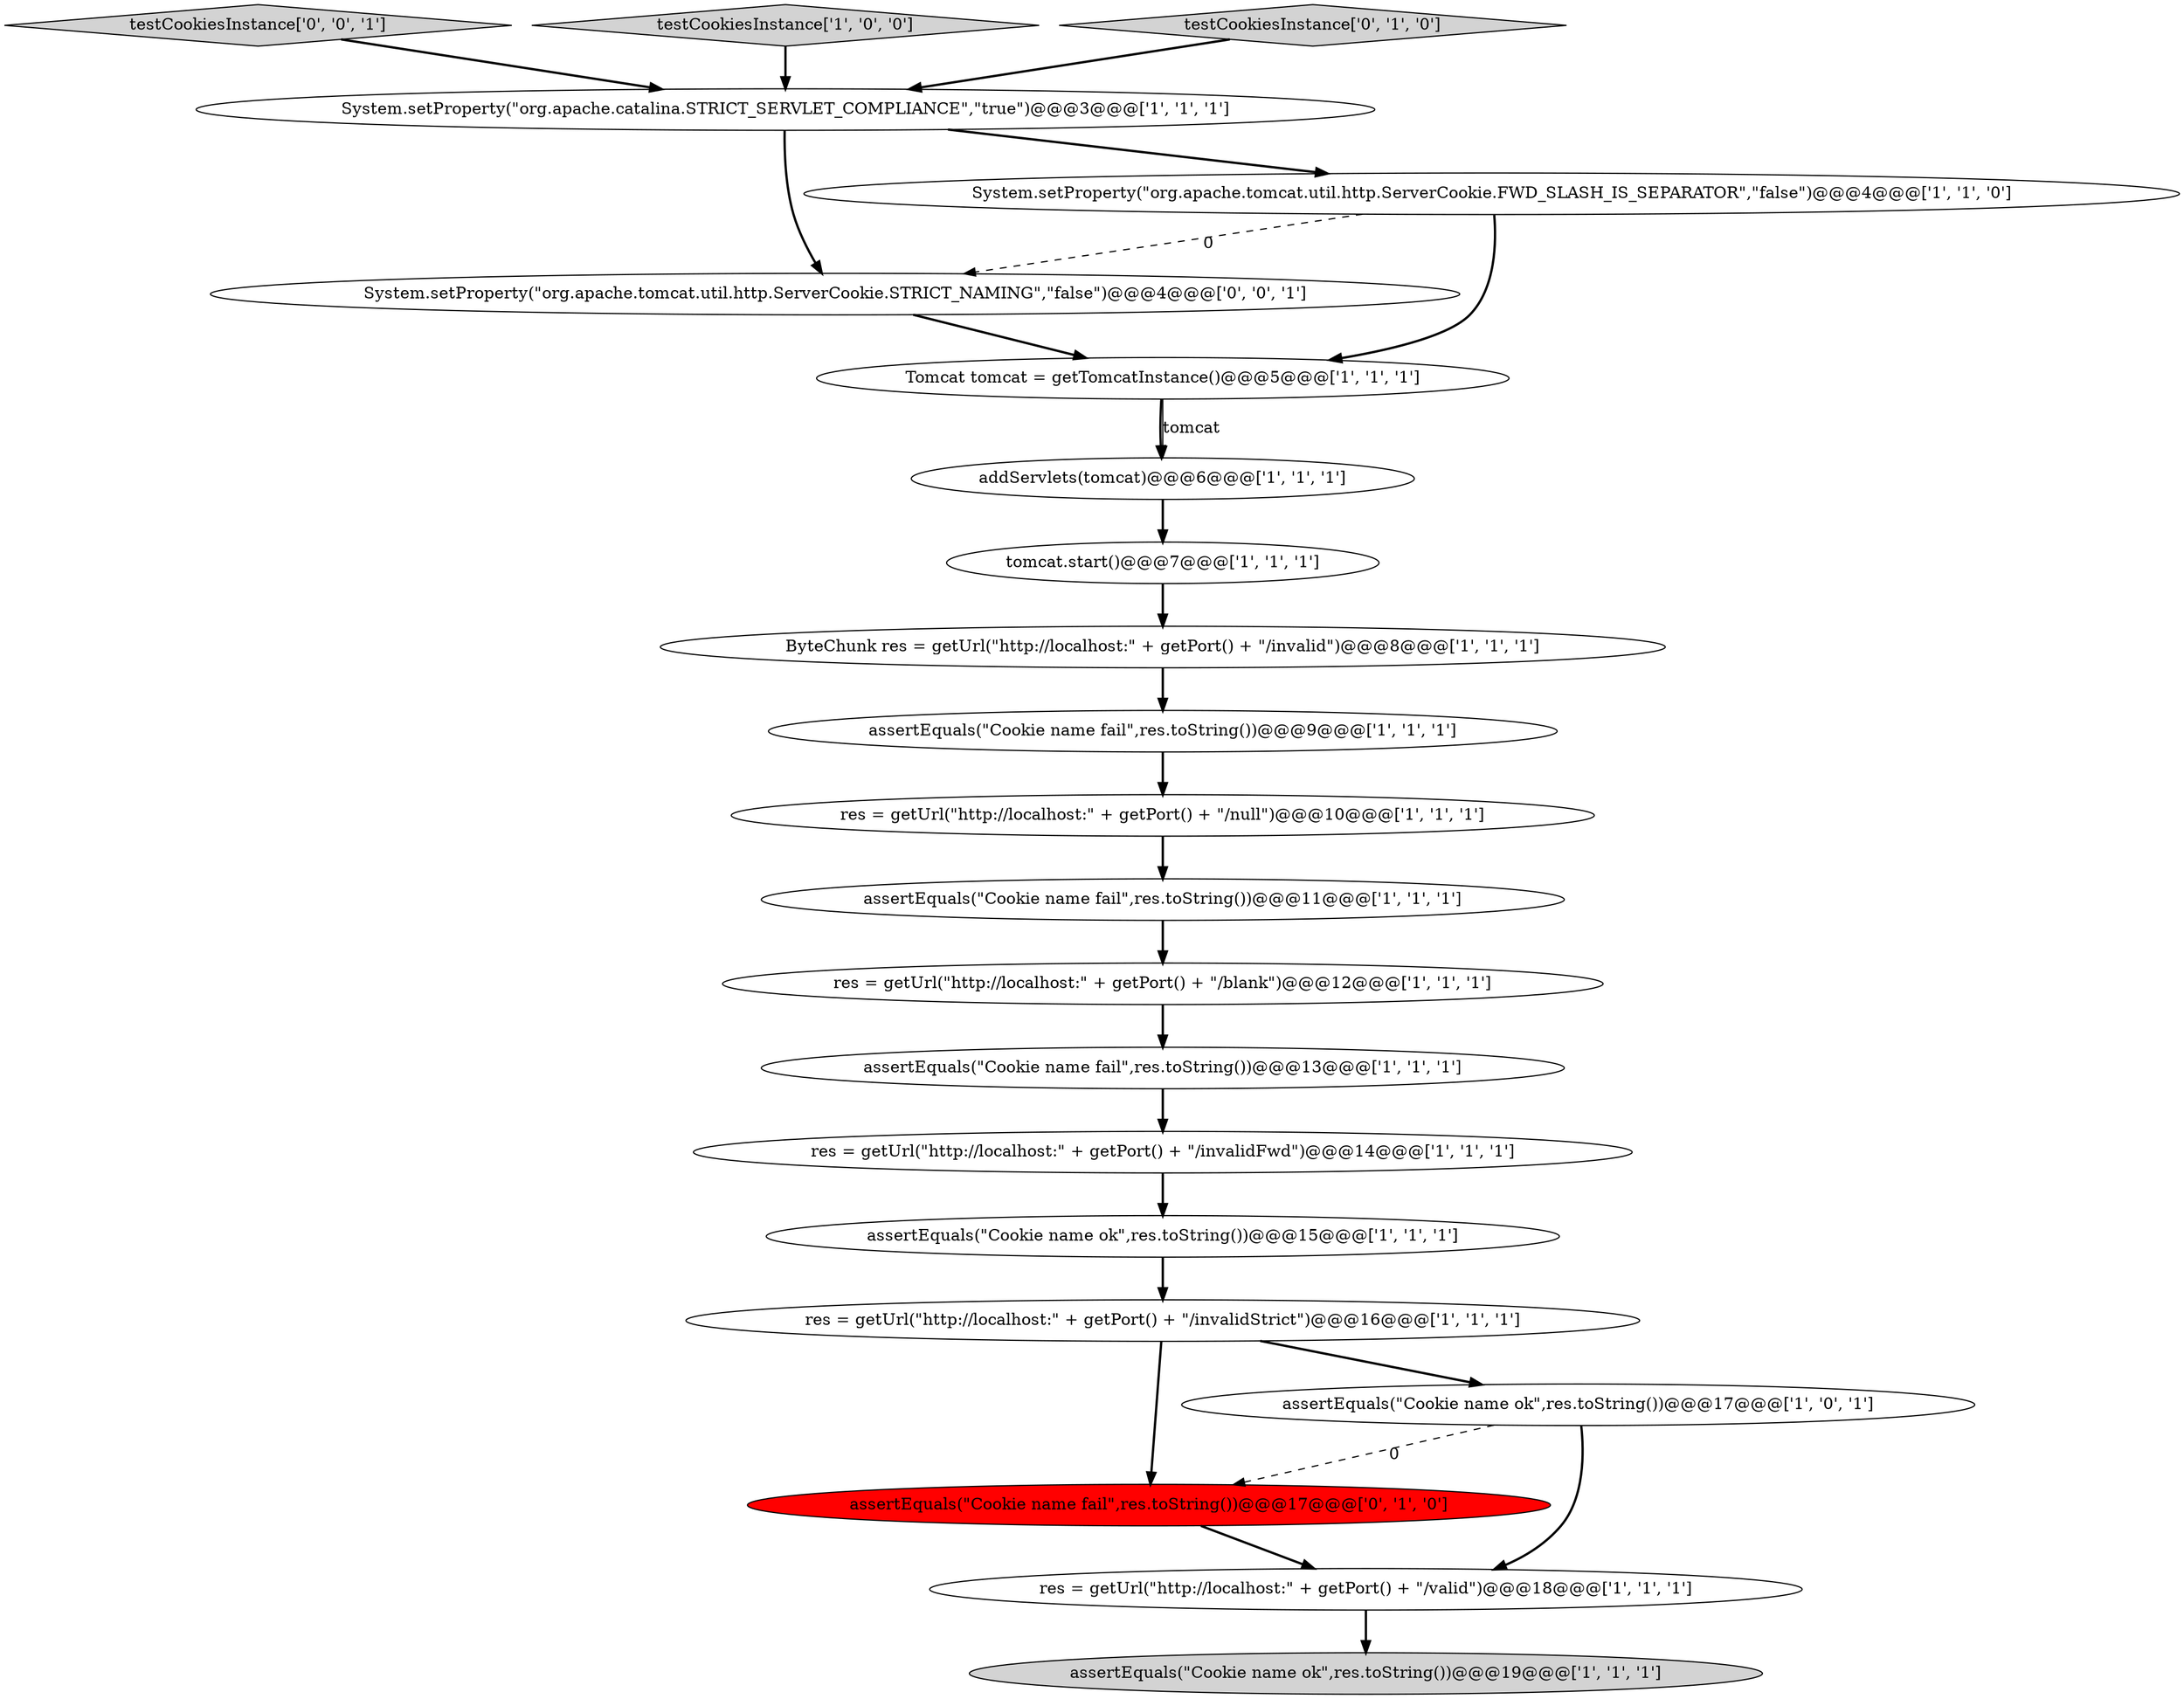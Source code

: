 digraph {
9 [style = filled, label = "res = getUrl(\"http://localhost:\" + getPort() + \"/null\")@@@10@@@['1', '1', '1']", fillcolor = white, shape = ellipse image = "AAA0AAABBB1BBB"];
11 [style = filled, label = "System.setProperty(\"org.apache.catalina.STRICT_SERVLET_COMPLIANCE\",\"true\")@@@3@@@['1', '1', '1']", fillcolor = white, shape = ellipse image = "AAA0AAABBB1BBB"];
21 [style = filled, label = "testCookiesInstance['0', '0', '1']", fillcolor = lightgray, shape = diamond image = "AAA0AAABBB3BBB"];
17 [style = filled, label = "res = getUrl(\"http://localhost:\" + getPort() + \"/invalidStrict\")@@@16@@@['1', '1', '1']", fillcolor = white, shape = ellipse image = "AAA0AAABBB1BBB"];
7 [style = filled, label = "ByteChunk res = getUrl(\"http://localhost:\" + getPort() + \"/invalid\")@@@8@@@['1', '1', '1']", fillcolor = white, shape = ellipse image = "AAA0AAABBB1BBB"];
8 [style = filled, label = "tomcat.start()@@@7@@@['1', '1', '1']", fillcolor = white, shape = ellipse image = "AAA0AAABBB1BBB"];
0 [style = filled, label = "Tomcat tomcat = getTomcatInstance()@@@5@@@['1', '1', '1']", fillcolor = white, shape = ellipse image = "AAA0AAABBB1BBB"];
15 [style = filled, label = "assertEquals(\"Cookie name fail\",res.toString())@@@13@@@['1', '1', '1']", fillcolor = white, shape = ellipse image = "AAA0AAABBB1BBB"];
20 [style = filled, label = "System.setProperty(\"org.apache.tomcat.util.http.ServerCookie.STRICT_NAMING\",\"false\")@@@4@@@['0', '0', '1']", fillcolor = white, shape = ellipse image = "AAA0AAABBB3BBB"];
18 [style = filled, label = "assertEquals(\"Cookie name fail\",res.toString())@@@17@@@['0', '1', '0']", fillcolor = red, shape = ellipse image = "AAA1AAABBB2BBB"];
5 [style = filled, label = "testCookiesInstance['1', '0', '0']", fillcolor = lightgray, shape = diamond image = "AAA0AAABBB1BBB"];
10 [style = filled, label = "assertEquals(\"Cookie name ok\",res.toString())@@@19@@@['1', '1', '1']", fillcolor = lightgray, shape = ellipse image = "AAA0AAABBB1BBB"];
4 [style = filled, label = "assertEquals(\"Cookie name ok\",res.toString())@@@17@@@['1', '0', '1']", fillcolor = white, shape = ellipse image = "AAA0AAABBB1BBB"];
13 [style = filled, label = "assertEquals(\"Cookie name fail\",res.toString())@@@11@@@['1', '1', '1']", fillcolor = white, shape = ellipse image = "AAA0AAABBB1BBB"];
19 [style = filled, label = "testCookiesInstance['0', '1', '0']", fillcolor = lightgray, shape = diamond image = "AAA0AAABBB2BBB"];
6 [style = filled, label = "res = getUrl(\"http://localhost:\" + getPort() + \"/blank\")@@@12@@@['1', '1', '1']", fillcolor = white, shape = ellipse image = "AAA0AAABBB1BBB"];
2 [style = filled, label = "assertEquals(\"Cookie name fail\",res.toString())@@@9@@@['1', '1', '1']", fillcolor = white, shape = ellipse image = "AAA0AAABBB1BBB"];
3 [style = filled, label = "res = getUrl(\"http://localhost:\" + getPort() + \"/invalidFwd\")@@@14@@@['1', '1', '1']", fillcolor = white, shape = ellipse image = "AAA0AAABBB1BBB"];
14 [style = filled, label = "assertEquals(\"Cookie name ok\",res.toString())@@@15@@@['1', '1', '1']", fillcolor = white, shape = ellipse image = "AAA0AAABBB1BBB"];
12 [style = filled, label = "addServlets(tomcat)@@@6@@@['1', '1', '1']", fillcolor = white, shape = ellipse image = "AAA0AAABBB1BBB"];
16 [style = filled, label = "System.setProperty(\"org.apache.tomcat.util.http.ServerCookie.FWD_SLASH_IS_SEPARATOR\",\"false\")@@@4@@@['1', '1', '0']", fillcolor = white, shape = ellipse image = "AAA0AAABBB1BBB"];
1 [style = filled, label = "res = getUrl(\"http://localhost:\" + getPort() + \"/valid\")@@@18@@@['1', '1', '1']", fillcolor = white, shape = ellipse image = "AAA0AAABBB1BBB"];
11->16 [style = bold, label=""];
11->20 [style = bold, label=""];
4->18 [style = dashed, label="0"];
16->0 [style = bold, label=""];
0->12 [style = bold, label=""];
3->14 [style = bold, label=""];
20->0 [style = bold, label=""];
14->17 [style = bold, label=""];
19->11 [style = bold, label=""];
2->9 [style = bold, label=""];
15->3 [style = bold, label=""];
6->15 [style = bold, label=""];
8->7 [style = bold, label=""];
18->1 [style = bold, label=""];
21->11 [style = bold, label=""];
12->8 [style = bold, label=""];
7->2 [style = bold, label=""];
0->12 [style = solid, label="tomcat"];
4->1 [style = bold, label=""];
5->11 [style = bold, label=""];
13->6 [style = bold, label=""];
1->10 [style = bold, label=""];
17->4 [style = bold, label=""];
17->18 [style = bold, label=""];
9->13 [style = bold, label=""];
16->20 [style = dashed, label="0"];
}
